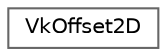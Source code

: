 digraph "类继承关系图"
{
 // LATEX_PDF_SIZE
  bgcolor="transparent";
  edge [fontname=Helvetica,fontsize=10,labelfontname=Helvetica,labelfontsize=10];
  node [fontname=Helvetica,fontsize=10,shape=box,height=0.2,width=0.4];
  rankdir="LR";
  Node0 [id="Node000000",label="VkOffset2D",height=0.2,width=0.4,color="grey40", fillcolor="white", style="filled",URL="$struct_vk_offset2_d.html",tooltip=" "];
}
